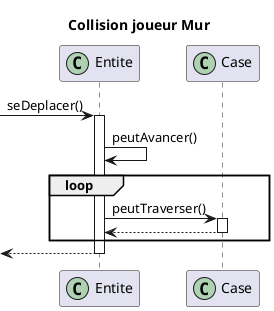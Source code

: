 @startuml
title Collision joueur Mur
participant Entite<< (C,#ADD1B2) >>
participant Case<< (C,#ADD1B2) >>

 -> Entite: seDeplacer() 
activate Entite
Entite-> Entite: peutAvancer()
loop 
Entite -> Case :peutTraverser()
activate Case 
Entite <--Case 
deactivate Case 
end
 <-- Entite
deactivate Entite
@enduml